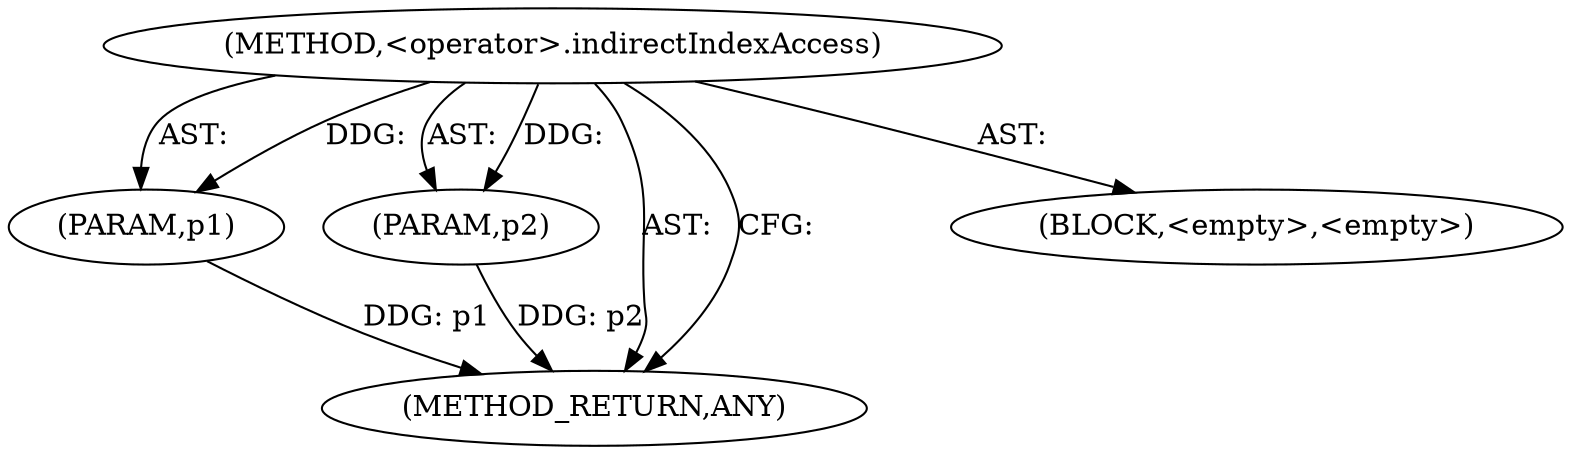 digraph "&lt;operator&gt;.indirectIndexAccess" {  
"99879" [label = <(METHOD,&lt;operator&gt;.indirectIndexAccess)> ]
"99880" [label = <(PARAM,p1)> ]
"99881" [label = <(PARAM,p2)> ]
"99882" [label = <(METHOD_RETURN,ANY)> ]
"99883" [label = <(BLOCK,&lt;empty&gt;,&lt;empty&gt;)> ]
  "99879" -> "99882"  [ label = "AST: "] 
  "99879" -> "99880"  [ label = "AST: "] 
  "99879" -> "99883"  [ label = "AST: "] 
  "99879" -> "99881"  [ label = "AST: "] 
  "99879" -> "99882"  [ label = "CFG: "] 
  "99880" -> "99882"  [ label = "DDG: p1"] 
  "99881" -> "99882"  [ label = "DDG: p2"] 
  "99879" -> "99880"  [ label = "DDG: "] 
  "99879" -> "99881"  [ label = "DDG: "] 
}
